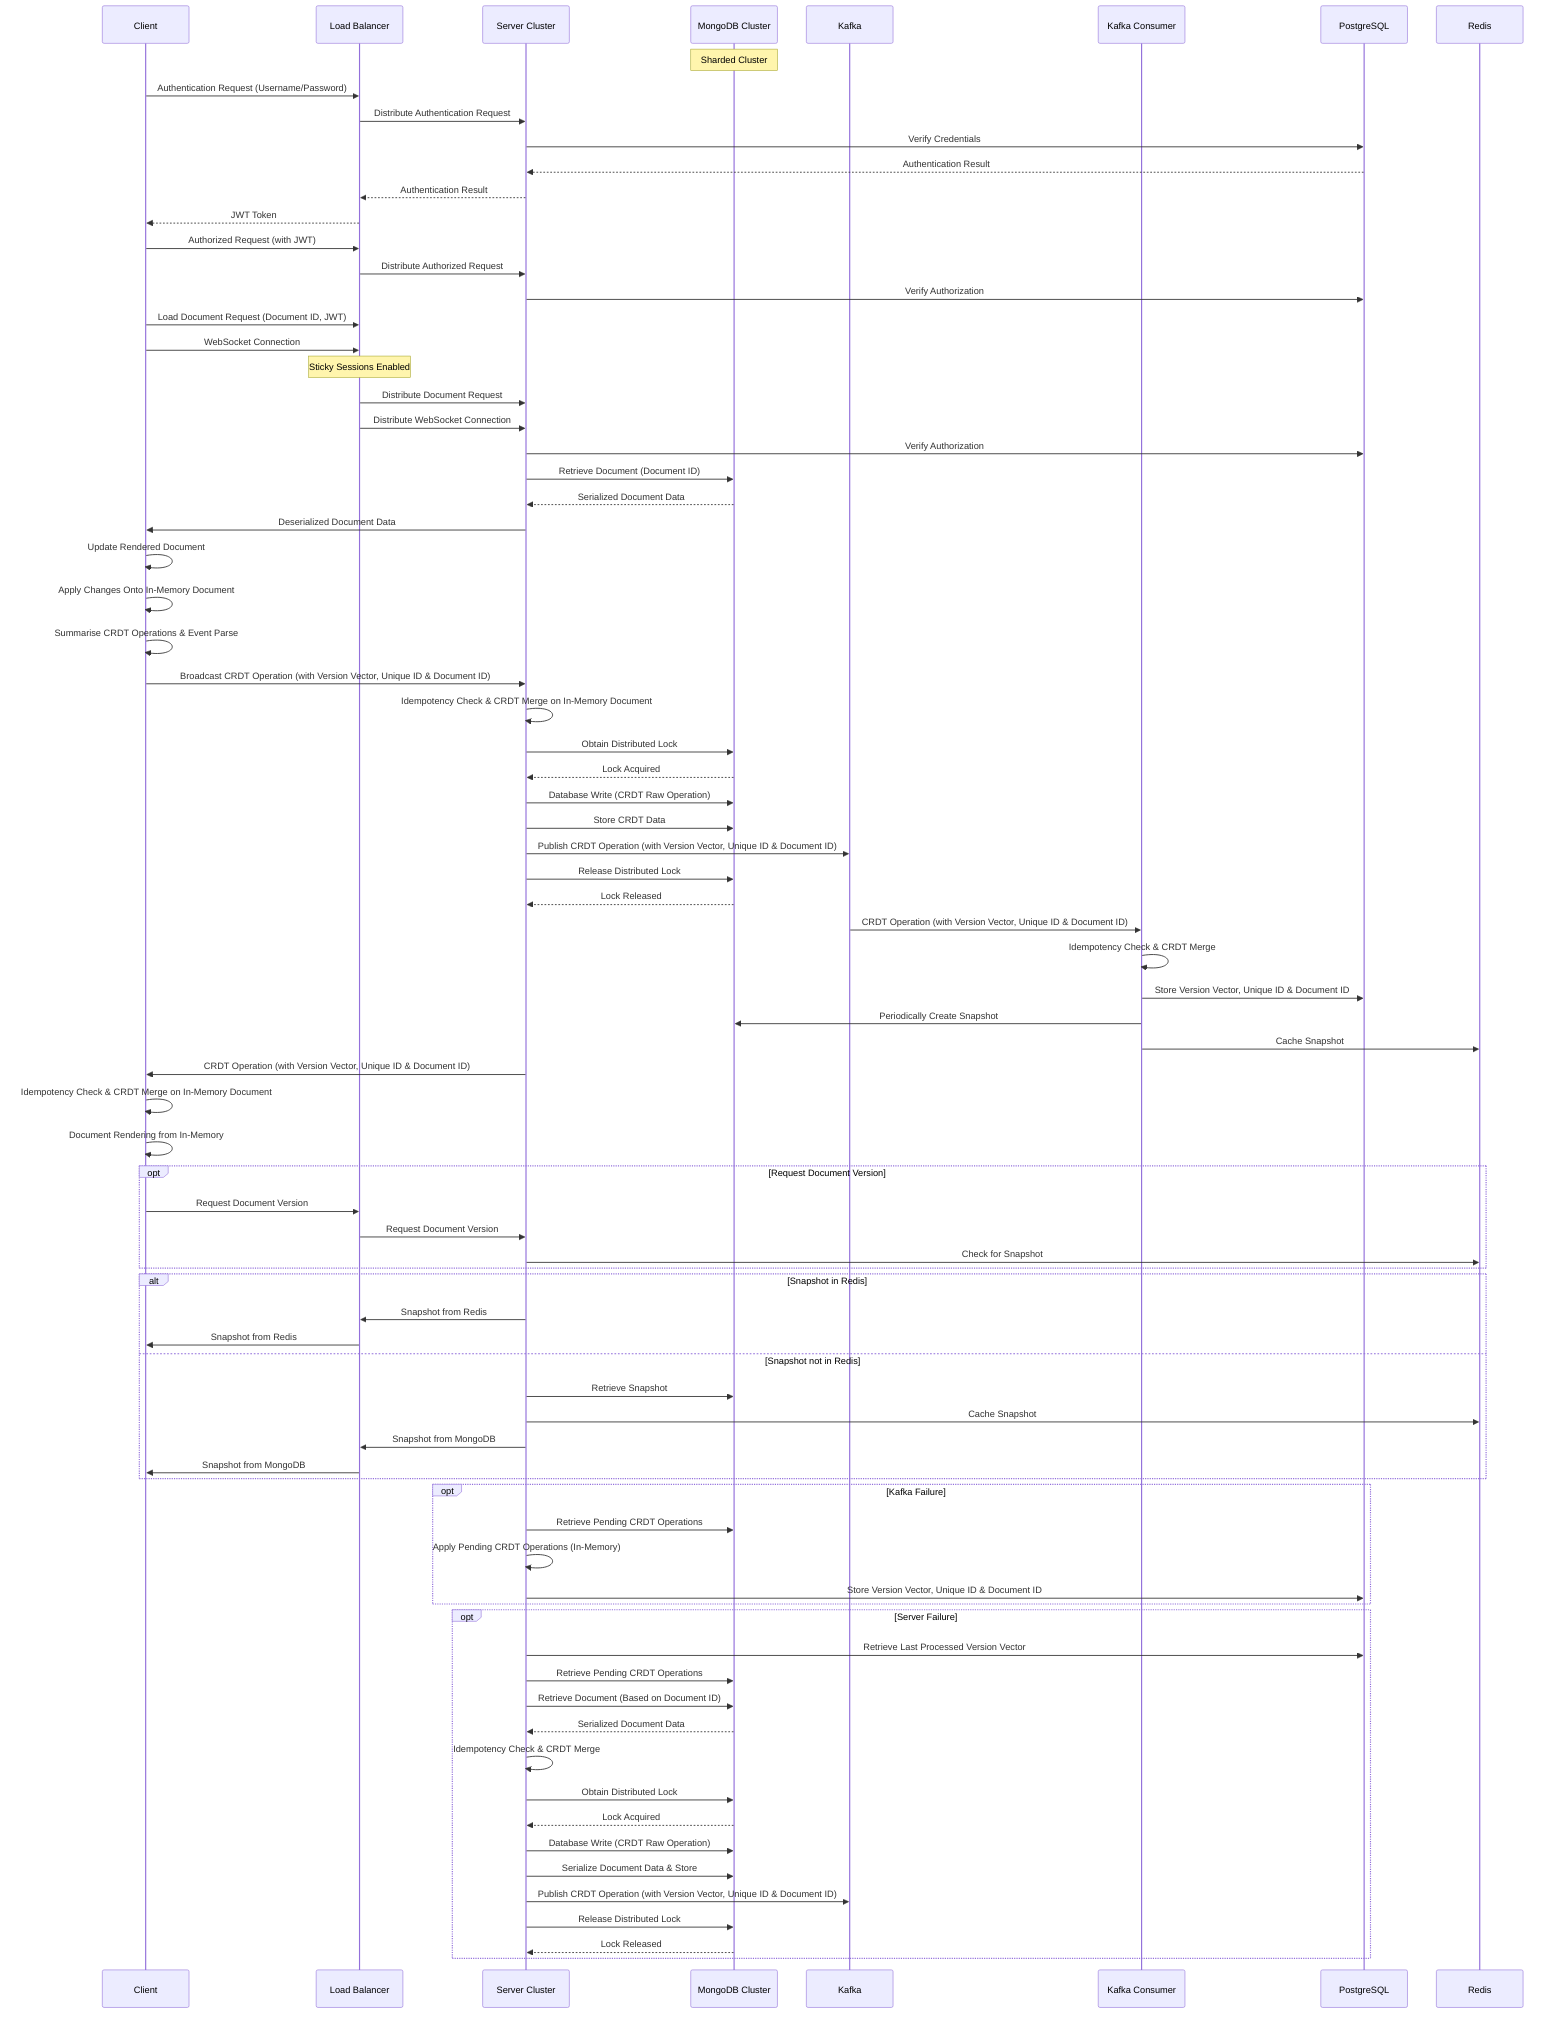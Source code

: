 sequenceDiagram
    participant Client
    participant Load Balancer
    participant Server Cluster
    participant MongoDB Cluster
    note over MongoDB Cluster: Sharded Cluster
    participant Kafka
    participant Kafka Consumer
    participant PostgreSQL
    participant Redis

    %% Authentication & Authorization
    Client->>Load Balancer: Authentication Request (Username/Password)
    Load Balancer->>Server Cluster: Distribute Authentication Request
    Server Cluster->>PostgreSQL: Verify Credentials
    PostgreSQL-->>Server Cluster: Authentication Result
    Server Cluster-->>Load Balancer: Authentication Result
    Load Balancer-->>Client: JWT Token
    Client->>Load Balancer: Authorized Request (with JWT)
    Load Balancer->>Server Cluster: Distribute Authorized Request
    Server Cluster->>PostgreSQL: Verify Authorization

    %% Initial Document Load
    Client->>Load Balancer: Load Document Request (Document ID, JWT)
    Client->>Load Balancer: WebSocket Connection
    note over Load Balancer: Sticky Sessions Enabled
    Load Balancer->>Server Cluster: Distribute Document Request
    Load Balancer->>Server Cluster: Distribute WebSocket Connection
    Server Cluster->>PostgreSQL: Verify Authorization
    Server Cluster->>MongoDB Cluster: Retrieve Document (Document ID)
    MongoDB Cluster-->>Server Cluster: Serialized Document Data
    Server Cluster->>Client: Deserialized Document Data

    %% CRDT Operation Processing
    Client->>Client: Update Rendered Document
    Client->>Client: Apply Changes Onto In-Memory Document
    Client->>Client: Summarise CRDT Operations & Event Parse
    Client->>Server Cluster: Broadcast CRDT Operation (with Version Vector, Unique ID & Document ID)
    Server Cluster->>Server Cluster: Idempotency Check & CRDT Merge on In-Memory Document
    Server Cluster->>MongoDB Cluster: Obtain Distributed Lock
    MongoDB Cluster-->>Server Cluster: Lock Acquired
    Server Cluster->>MongoDB Cluster: Database Write (CRDT Raw Operation)
    Server Cluster->>MongoDB Cluster: Store CRDT Data
    Server Cluster->>Kafka: Publish CRDT Operation (with Version Vector, Unique ID & Document ID)
    Server Cluster->>MongoDB Cluster: Release Distributed Lock
    MongoDB Cluster-->>Server Cluster: Lock Released
    
    %% kafka Consumer Processing
    Kafka->>Kafka Consumer: CRDT Operation (with Version Vector, Unique ID & Document ID)
    Kafka Consumer->>Kafka Consumer: Idempotency Check & CRDT Merge
    Kafka Consumer->>PostgreSQL: Store Version Vector, Unique ID & Document ID
    Kafka Consumer->>MongoDB Cluster: Periodically Create Snapshot
    Kafka Consumer->>Redis: Cache Snapshot

    %% Client Processing
    Server Cluster->>Client: CRDT Operation (with Version Vector, Unique ID & Document ID)
    Client->>Client: Idempotency Check & CRDT Merge on In-Memory Document
    Client->>Client: Document Rendering from In-Memory

    %% Request Document Version/History
    opt Request Document Version
        Client->>Load Balancer: Request Document Version
        Load Balancer->>Server Cluster: Request Document Version
        Server Cluster->>Redis: Check for Snapshot
    end
    alt Snapshot in Redis
        Server Cluster->>Load Balancer: Snapshot from Redis
        Load Balancer->>Client: Snapshot from Redis
    else Snapshot not in Redis
        Server Cluster->>MongoDB Cluster: Retrieve Snapshot
        Server Cluster->>Redis: Cache Snapshot
        Server Cluster->>Load Balancer: Snapshot from MongoDB
        Load Balancer->>Client: Snapshot from MongoDB
    end

    %% Kafka Failure Recovery
    opt Kafka Failure
        Server Cluster->>MongoDB Cluster: Retrieve Pending CRDT Operations
        Server Cluster->>Server Cluster: Apply Pending CRDT Operations (In-Memory)
        Server Cluster->>PostgreSQL: Store Version Vector, Unique ID & Document ID
    end

    %% Server Faiure Recovery
    opt Server Failure
        Server Cluster->>PostgreSQL: Retrieve Last Processed Version Vector
        Server Cluster->>MongoDB Cluster: Retrieve Pending CRDT Operations
        Server Cluster->>MongoDB Cluster: Retrieve Document (Based on Document ID)
        MongoDB Cluster-->>Server Cluster: Serialized Document Data
        Server Cluster->>Server Cluster: Idempotency Check & CRDT Merge
        Server Cluster->>MongoDB Cluster: Obtain Distributed Lock
        MongoDB Cluster-->>Server Cluster: Lock Acquired
        Server Cluster->>MongoDB Cluster: Database Write (CRDT Raw Operation)
        Server Cluster->>MongoDB Cluster: Serialize Document Data & Store
        Server Cluster->>Kafka: Publish CRDT Operation (with Version Vector, Unique ID & Document ID)
        Server Cluster->>MongoDB Cluster: Release Distributed Lock
        MongoDB Cluster-->>Server Cluster: Lock Released
    end